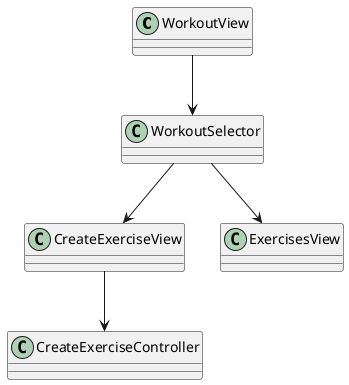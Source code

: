 @startuml
class WorkoutView
class WorkoutSelector
class CreateExerciseView
class ExercisesView
class CreateExerciseController

WorkoutView --> WorkoutSelector
WorkoutSelector --> CreateExerciseView
WorkoutSelector --> ExercisesView
CreateExerciseView --> CreateExerciseController
@enduml